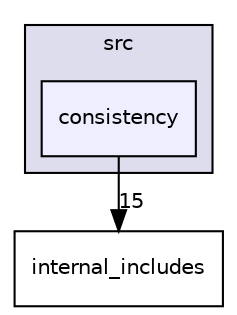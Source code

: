 digraph "src/consistency" {
  compound=true
  node [ fontsize="10", fontname="Helvetica"];
  edge [ labelfontsize="10", labelfontname="Helvetica"];
  subgraph clusterdir_68267d1309a1af8e8297ef4c3efbcdba {
    graph [ bgcolor="#ddddee", pencolor="black", label="src" fontname="Helvetica", fontsize="10", URL="dir_68267d1309a1af8e8297ef4c3efbcdba.html"]
  dir_ef0a5e869601f7aa1c706357ee37c685 [shape=box, label="consistency", style="filled", fillcolor="#eeeeff", pencolor="black", URL="dir_ef0a5e869601f7aa1c706357ee37c685.html"];
  }
  dir_2172085e7141dfb2a1a9549dec600e64 [shape=box label="internal_includes" URL="dir_2172085e7141dfb2a1a9549dec600e64.html"];
  dir_ef0a5e869601f7aa1c706357ee37c685->dir_2172085e7141dfb2a1a9549dec600e64 [headlabel="15", labeldistance=1.5 headhref="dir_000011_000012.html"];
}
